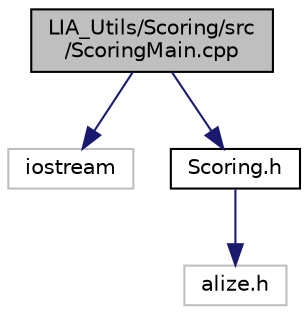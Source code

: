 digraph "LIA_Utils/Scoring/src/ScoringMain.cpp"
{
  edge [fontname="Helvetica",fontsize="10",labelfontname="Helvetica",labelfontsize="10"];
  node [fontname="Helvetica",fontsize="10",shape=record];
  Node1 [label="LIA_Utils/Scoring/src\l/ScoringMain.cpp",height=0.2,width=0.4,color="black", fillcolor="grey75", style="filled" fontcolor="black"];
  Node1 -> Node2 [color="midnightblue",fontsize="10",style="solid",fontname="Helvetica"];
  Node2 [label="iostream",height=0.2,width=0.4,color="grey75", fillcolor="white", style="filled"];
  Node1 -> Node3 [color="midnightblue",fontsize="10",style="solid",fontname="Helvetica"];
  Node3 [label="Scoring.h",height=0.2,width=0.4,color="black", fillcolor="white", style="filled",URL="$Scoring_8h.html"];
  Node3 -> Node4 [color="midnightblue",fontsize="10",style="solid",fontname="Helvetica"];
  Node4 [label="alize.h",height=0.2,width=0.4,color="grey75", fillcolor="white", style="filled"];
}
